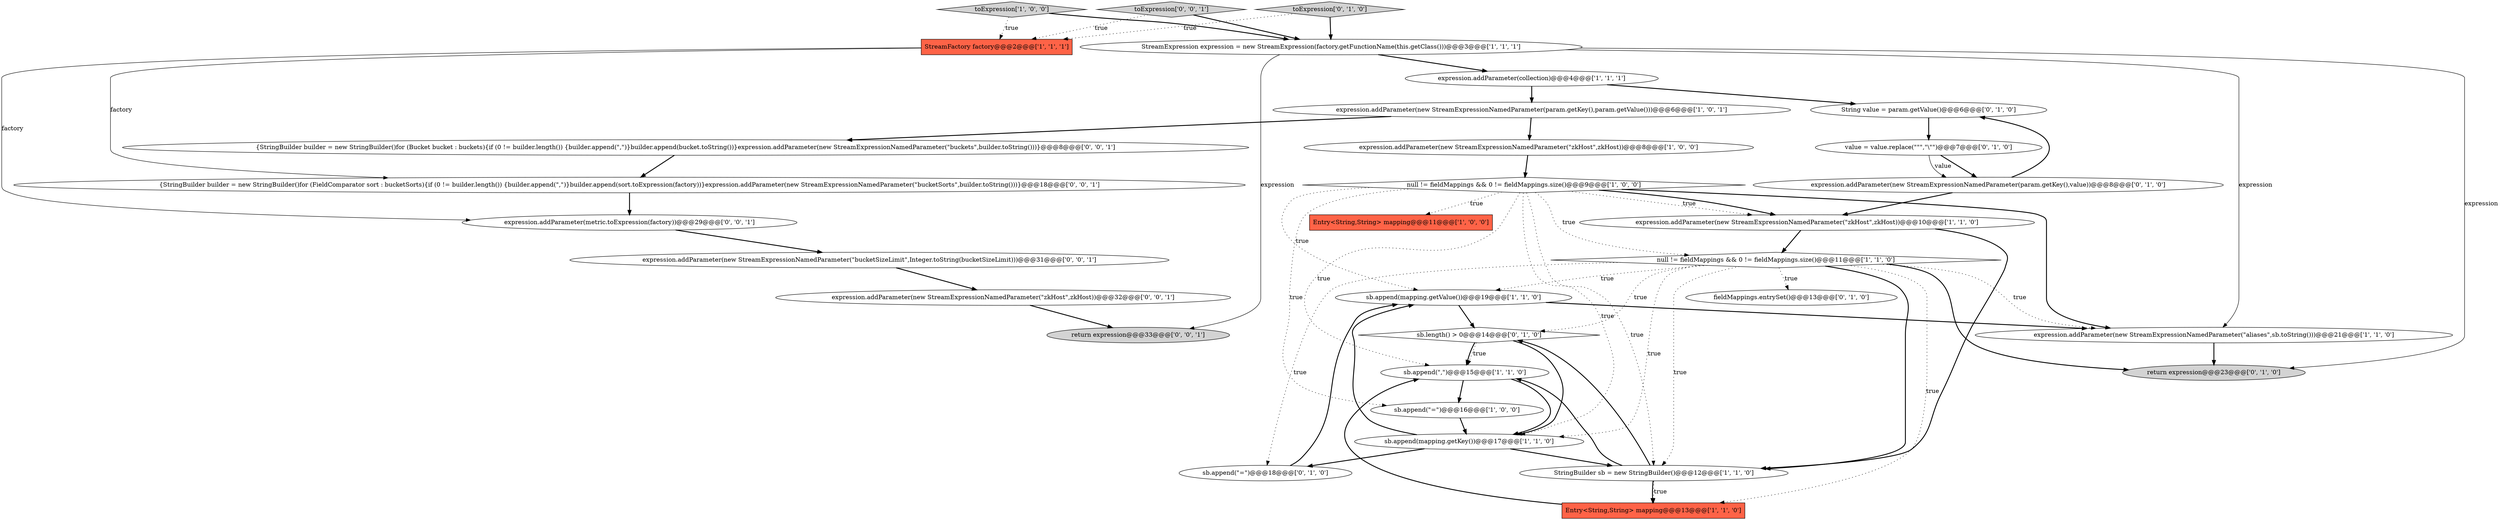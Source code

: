 digraph {
31 [style = filled, label = "expression.addParameter(metric.toExpression(factory))@@@29@@@['0', '0', '1']", fillcolor = white, shape = ellipse image = "AAA0AAABBB3BBB"];
27 [style = filled, label = "{StringBuilder builder = new StringBuilder()for (Bucket bucket : buckets){if (0 != builder.length()) {builder.append(\",\")}builder.append(bucket.toString())}expression.addParameter(new StreamExpressionNamedParameter(\"buckets\",builder.toString()))}@@@8@@@['0', '0', '1']", fillcolor = white, shape = ellipse image = "AAA0AAABBB3BBB"];
20 [style = filled, label = "String value = param.getValue()@@@6@@@['0', '1', '0']", fillcolor = white, shape = ellipse image = "AAA0AAABBB2BBB"];
28 [style = filled, label = "{StringBuilder builder = new StringBuilder()for (FieldComparator sort : bucketSorts){if (0 != builder.length()) {builder.append(\",\")}builder.append(sort.toExpression(factory))}expression.addParameter(new StreamExpressionNamedParameter(\"bucketSorts\",builder.toString()))}@@@18@@@['0', '0', '1']", fillcolor = white, shape = ellipse image = "AAA0AAABBB3BBB"];
5 [style = filled, label = "Entry<String,String> mapping@@@11@@@['1', '0', '0']", fillcolor = tomato, shape = box image = "AAA0AAABBB1BBB"];
30 [style = filled, label = "expression.addParameter(new StreamExpressionNamedParameter(\"zkHost\",zkHost))@@@32@@@['0', '0', '1']", fillcolor = white, shape = ellipse image = "AAA0AAABBB3BBB"];
22 [style = filled, label = "value = value.replace(\"\"\",\"\\\"\")@@@7@@@['0', '1', '0']", fillcolor = white, shape = ellipse image = "AAA1AAABBB2BBB"];
8 [style = filled, label = "sb.append(mapping.getValue())@@@19@@@['1', '1', '0']", fillcolor = white, shape = ellipse image = "AAA0AAABBB1BBB"];
7 [style = filled, label = "expression.addParameter(new StreamExpressionNamedParameter(param.getKey(),param.getValue()))@@@6@@@['1', '0', '1']", fillcolor = white, shape = ellipse image = "AAA0AAABBB1BBB"];
10 [style = filled, label = "sb.append(\"=\")@@@16@@@['1', '0', '0']", fillcolor = white, shape = ellipse image = "AAA0AAABBB1BBB"];
24 [style = filled, label = "sb.length() > 0@@@14@@@['0', '1', '0']", fillcolor = white, shape = diamond image = "AAA0AAABBB2BBB"];
11 [style = filled, label = "sb.append(\",\")@@@15@@@['1', '1', '0']", fillcolor = white, shape = ellipse image = "AAA0AAABBB1BBB"];
3 [style = filled, label = "null != fieldMappings && 0 != fieldMappings.size()@@@9@@@['1', '0', '0']", fillcolor = white, shape = diamond image = "AAA0AAABBB1BBB"];
23 [style = filled, label = "return expression@@@23@@@['0', '1', '0']", fillcolor = lightgray, shape = ellipse image = "AAA0AAABBB2BBB"];
14 [style = filled, label = "null != fieldMappings && 0 != fieldMappings.size()@@@11@@@['1', '1', '0']", fillcolor = white, shape = diamond image = "AAA0AAABBB1BBB"];
9 [style = filled, label = "Entry<String,String> mapping@@@13@@@['1', '1', '0']", fillcolor = tomato, shape = box image = "AAA0AAABBB1BBB"];
21 [style = filled, label = "toExpression['0', '1', '0']", fillcolor = lightgray, shape = diamond image = "AAA0AAABBB2BBB"];
19 [style = filled, label = "expression.addParameter(new StreamExpressionNamedParameter(param.getKey(),value))@@@8@@@['0', '1', '0']", fillcolor = white, shape = ellipse image = "AAA1AAABBB2BBB"];
4 [style = filled, label = "expression.addParameter(new StreamExpressionNamedParameter(\"zkHost\",zkHost))@@@10@@@['1', '1', '0']", fillcolor = white, shape = ellipse image = "AAA0AAABBB1BBB"];
25 [style = filled, label = "expression.addParameter(new StreamExpressionNamedParameter(\"bucketSizeLimit\",Integer.toString(bucketSizeLimit)))@@@31@@@['0', '0', '1']", fillcolor = white, shape = ellipse image = "AAA0AAABBB3BBB"];
15 [style = filled, label = "sb.append(mapping.getKey())@@@17@@@['1', '1', '0']", fillcolor = white, shape = ellipse image = "AAA0AAABBB1BBB"];
1 [style = filled, label = "StringBuilder sb = new StringBuilder()@@@12@@@['1', '1', '0']", fillcolor = white, shape = ellipse image = "AAA0AAABBB1BBB"];
0 [style = filled, label = "expression.addParameter(collection)@@@4@@@['1', '1', '1']", fillcolor = white, shape = ellipse image = "AAA0AAABBB1BBB"];
17 [style = filled, label = "sb.append(\"=\")@@@18@@@['0', '1', '0']", fillcolor = white, shape = ellipse image = "AAA0AAABBB2BBB"];
6 [style = filled, label = "StreamFactory factory@@@2@@@['1', '1', '1']", fillcolor = tomato, shape = box image = "AAA0AAABBB1BBB"];
2 [style = filled, label = "toExpression['1', '0', '0']", fillcolor = lightgray, shape = diamond image = "AAA0AAABBB1BBB"];
18 [style = filled, label = "fieldMappings.entrySet()@@@13@@@['0', '1', '0']", fillcolor = white, shape = ellipse image = "AAA0AAABBB2BBB"];
29 [style = filled, label = "toExpression['0', '0', '1']", fillcolor = lightgray, shape = diamond image = "AAA0AAABBB3BBB"];
12 [style = filled, label = "expression.addParameter(new StreamExpressionNamedParameter(\"zkHost\",zkHost))@@@8@@@['1', '0', '0']", fillcolor = white, shape = ellipse image = "AAA0AAABBB1BBB"];
16 [style = filled, label = "expression.addParameter(new StreamExpressionNamedParameter(\"aliases\",sb.toString()))@@@21@@@['1', '1', '0']", fillcolor = white, shape = ellipse image = "AAA0AAABBB1BBB"];
26 [style = filled, label = "return expression@@@33@@@['0', '0', '1']", fillcolor = lightgray, shape = ellipse image = "AAA0AAABBB3BBB"];
13 [style = filled, label = "StreamExpression expression = new StreamExpression(factory.getFunctionName(this.getClass()))@@@3@@@['1', '1', '1']", fillcolor = white, shape = ellipse image = "AAA0AAABBB1BBB"];
8->16 [style = bold, label=""];
28->31 [style = bold, label=""];
22->19 [style = bold, label=""];
29->13 [style = bold, label=""];
30->26 [style = bold, label=""];
3->15 [style = dotted, label="true"];
15->1 [style = bold, label=""];
1->9 [style = bold, label=""];
9->11 [style = bold, label=""];
14->18 [style = dotted, label="true"];
1->9 [style = dotted, label="true"];
27->28 [style = bold, label=""];
6->31 [style = solid, label="factory"];
13->0 [style = bold, label=""];
3->1 [style = dotted, label="true"];
0->7 [style = bold, label=""];
2->13 [style = bold, label=""];
14->1 [style = dotted, label="true"];
19->20 [style = bold, label=""];
24->11 [style = dotted, label="true"];
24->15 [style = bold, label=""];
20->22 [style = bold, label=""];
14->16 [style = dotted, label="true"];
3->8 [style = dotted, label="true"];
3->14 [style = dotted, label="true"];
24->11 [style = bold, label=""];
2->6 [style = dotted, label="true"];
14->8 [style = dotted, label="true"];
11->15 [style = bold, label=""];
1->24 [style = bold, label=""];
14->9 [style = dotted, label="true"];
4->1 [style = bold, label=""];
1->11 [style = bold, label=""];
14->1 [style = bold, label=""];
3->10 [style = dotted, label="true"];
0->20 [style = bold, label=""];
11->10 [style = bold, label=""];
7->12 [style = bold, label=""];
14->15 [style = dotted, label="true"];
16->23 [style = bold, label=""];
3->4 [style = dotted, label="true"];
12->3 [style = bold, label=""];
13->16 [style = solid, label="expression"];
3->11 [style = dotted, label="true"];
22->19 [style = solid, label="value"];
19->4 [style = bold, label=""];
14->24 [style = dotted, label="true"];
4->14 [style = bold, label=""];
17->8 [style = bold, label=""];
14->23 [style = bold, label=""];
21->6 [style = dotted, label="true"];
13->26 [style = solid, label="expression"];
29->6 [style = dotted, label="true"];
10->15 [style = bold, label=""];
3->16 [style = bold, label=""];
8->24 [style = bold, label=""];
13->23 [style = solid, label="expression"];
15->8 [style = bold, label=""];
25->30 [style = bold, label=""];
3->5 [style = dotted, label="true"];
6->28 [style = solid, label="factory"];
3->4 [style = bold, label=""];
31->25 [style = bold, label=""];
7->27 [style = bold, label=""];
21->13 [style = bold, label=""];
14->17 [style = dotted, label="true"];
15->17 [style = bold, label=""];
}
